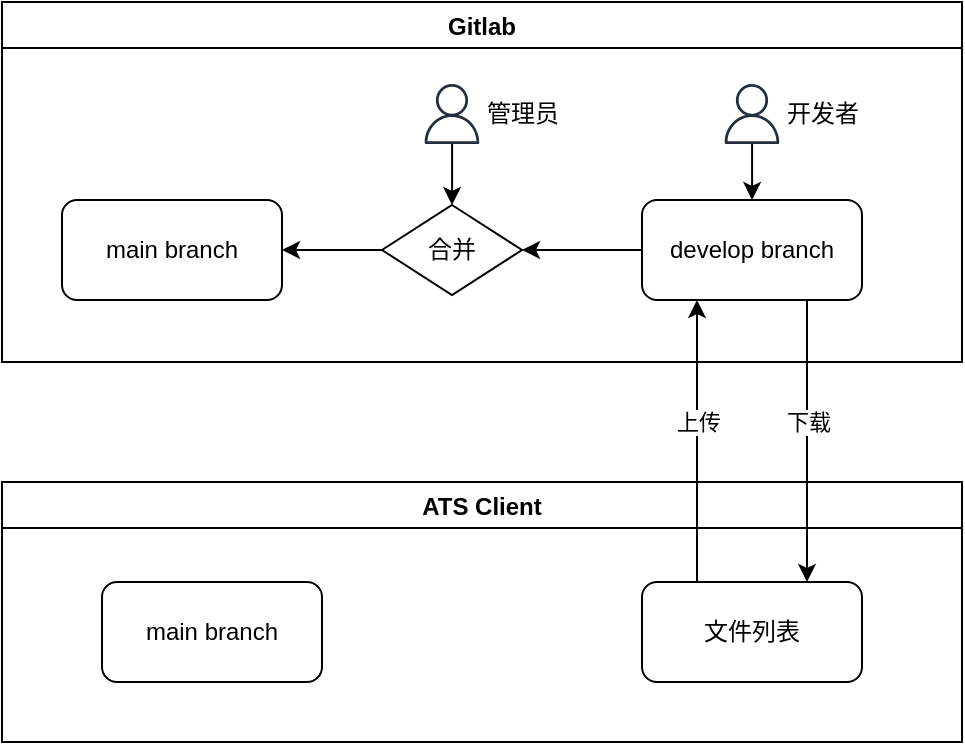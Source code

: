<mxfile version="17.3.0" type="github">
  <diagram id="JWHZXMgrpeEiZYdzucM5" name="第 1 页">
    <mxGraphModel dx="1038" dy="547" grid="1" gridSize="10" guides="1" tooltips="1" connect="1" arrows="1" fold="1" page="1" pageScale="1" pageWidth="827" pageHeight="1169" math="0" shadow="0">
      <root>
        <mxCell id="0" />
        <mxCell id="1" parent="0" />
        <mxCell id="f_67vPmNaKxFUw4pG06K-1" value="Gitlab" style="swimlane;" vertex="1" parent="1">
          <mxGeometry x="80" y="50" width="480" height="180" as="geometry" />
        </mxCell>
        <mxCell id="f_67vPmNaKxFUw4pG06K-2" value="main branch" style="rounded=1;whiteSpace=wrap;html=1;" vertex="1" parent="f_67vPmNaKxFUw4pG06K-1">
          <mxGeometry x="30" y="99" width="110" height="50" as="geometry" />
        </mxCell>
        <mxCell id="f_67vPmNaKxFUw4pG06K-12" style="edgeStyle=orthogonalEdgeStyle;rounded=0;orthogonalLoop=1;jettySize=auto;html=1;exitX=0;exitY=0.5;exitDx=0;exitDy=0;entryX=1;entryY=0.5;entryDx=0;entryDy=0;" edge="1" parent="f_67vPmNaKxFUw4pG06K-1" source="f_67vPmNaKxFUw4pG06K-3" target="f_67vPmNaKxFUw4pG06K-11">
          <mxGeometry relative="1" as="geometry" />
        </mxCell>
        <mxCell id="f_67vPmNaKxFUw4pG06K-3" value="develop branch" style="rounded=1;whiteSpace=wrap;html=1;" vertex="1" parent="f_67vPmNaKxFUw4pG06K-1">
          <mxGeometry x="320" y="99" width="110" height="50" as="geometry" />
        </mxCell>
        <mxCell id="f_67vPmNaKxFUw4pG06K-13" style="edgeStyle=orthogonalEdgeStyle;rounded=0;orthogonalLoop=1;jettySize=auto;html=1;exitX=0;exitY=0.5;exitDx=0;exitDy=0;" edge="1" parent="f_67vPmNaKxFUw4pG06K-1" source="f_67vPmNaKxFUw4pG06K-11" target="f_67vPmNaKxFUw4pG06K-2">
          <mxGeometry relative="1" as="geometry" />
        </mxCell>
        <mxCell id="f_67vPmNaKxFUw4pG06K-11" value="合并" style="rhombus;whiteSpace=wrap;html=1;" vertex="1" parent="f_67vPmNaKxFUw4pG06K-1">
          <mxGeometry x="190" y="101.5" width="70" height="45" as="geometry" />
        </mxCell>
        <mxCell id="f_67vPmNaKxFUw4pG06K-15" value="" style="edgeStyle=orthogonalEdgeStyle;rounded=0;orthogonalLoop=1;jettySize=auto;html=1;" edge="1" parent="f_67vPmNaKxFUw4pG06K-1" source="f_67vPmNaKxFUw4pG06K-14" target="f_67vPmNaKxFUw4pG06K-11">
          <mxGeometry relative="1" as="geometry" />
        </mxCell>
        <mxCell id="f_67vPmNaKxFUw4pG06K-14" value="" style="sketch=0;outlineConnect=0;fontColor=#232F3E;gradientColor=none;fillColor=#232F3D;strokeColor=none;dashed=0;verticalLabelPosition=bottom;verticalAlign=top;align=center;html=1;fontSize=12;fontStyle=0;aspect=fixed;pointerEvents=1;shape=mxgraph.aws4.user;" vertex="1" parent="f_67vPmNaKxFUw4pG06K-1">
          <mxGeometry x="210" y="41" width="30" height="30" as="geometry" />
        </mxCell>
        <mxCell id="f_67vPmNaKxFUw4pG06K-18" value="管理员" style="text;html=1;resizable=0;autosize=1;align=center;verticalAlign=middle;points=[];fillColor=none;strokeColor=none;rounded=0;" vertex="1" parent="f_67vPmNaKxFUw4pG06K-1">
          <mxGeometry x="235" y="46" width="50" height="20" as="geometry" />
        </mxCell>
        <mxCell id="f_67vPmNaKxFUw4pG06K-21" value="" style="edgeStyle=orthogonalEdgeStyle;rounded=0;orthogonalLoop=1;jettySize=auto;html=1;" edge="1" parent="f_67vPmNaKxFUw4pG06K-1" source="f_67vPmNaKxFUw4pG06K-19" target="f_67vPmNaKxFUw4pG06K-3">
          <mxGeometry relative="1" as="geometry" />
        </mxCell>
        <mxCell id="f_67vPmNaKxFUw4pG06K-19" value="" style="sketch=0;outlineConnect=0;fontColor=#232F3E;gradientColor=none;fillColor=#232F3D;strokeColor=none;dashed=0;verticalLabelPosition=bottom;verticalAlign=top;align=center;html=1;fontSize=12;fontStyle=0;aspect=fixed;pointerEvents=1;shape=mxgraph.aws4.user;" vertex="1" parent="f_67vPmNaKxFUw4pG06K-1">
          <mxGeometry x="360" y="41" width="30" height="30" as="geometry" />
        </mxCell>
        <mxCell id="f_67vPmNaKxFUw4pG06K-20" value="开发者" style="text;html=1;resizable=0;autosize=1;align=center;verticalAlign=middle;points=[];fillColor=none;strokeColor=none;rounded=0;" vertex="1" parent="f_67vPmNaKxFUw4pG06K-1">
          <mxGeometry x="385" y="46" width="50" height="20" as="geometry" />
        </mxCell>
        <mxCell id="f_67vPmNaKxFUw4pG06K-5" value="ATS Client" style="swimlane;" vertex="1" parent="1">
          <mxGeometry x="80" y="290" width="480" height="130" as="geometry" />
        </mxCell>
        <mxCell id="f_67vPmNaKxFUw4pG06K-6" value="main branch" style="rounded=1;whiteSpace=wrap;html=1;" vertex="1" parent="f_67vPmNaKxFUw4pG06K-5">
          <mxGeometry x="50" y="50" width="110" height="50" as="geometry" />
        </mxCell>
        <mxCell id="f_67vPmNaKxFUw4pG06K-7" value="文件列表" style="rounded=1;whiteSpace=wrap;html=1;" vertex="1" parent="f_67vPmNaKxFUw4pG06K-5">
          <mxGeometry x="320" y="50" width="110" height="50" as="geometry" />
        </mxCell>
        <mxCell id="f_67vPmNaKxFUw4pG06K-8" value="下载" style="edgeStyle=orthogonalEdgeStyle;rounded=0;orthogonalLoop=1;jettySize=auto;html=1;exitX=0.75;exitY=1;exitDx=0;exitDy=0;entryX=0.75;entryY=0;entryDx=0;entryDy=0;" edge="1" parent="1" source="f_67vPmNaKxFUw4pG06K-3" target="f_67vPmNaKxFUw4pG06K-7">
          <mxGeometry x="-0.143" relative="1" as="geometry">
            <mxPoint as="offset" />
          </mxGeometry>
        </mxCell>
        <mxCell id="f_67vPmNaKxFUw4pG06K-9" value="上传" style="edgeStyle=orthogonalEdgeStyle;rounded=0;orthogonalLoop=1;jettySize=auto;html=1;exitX=0.25;exitY=0;exitDx=0;exitDy=0;entryX=0.25;entryY=1;entryDx=0;entryDy=0;" edge="1" parent="1" source="f_67vPmNaKxFUw4pG06K-7" target="f_67vPmNaKxFUw4pG06K-3">
          <mxGeometry x="0.143" relative="1" as="geometry">
            <mxPoint as="offset" />
          </mxGeometry>
        </mxCell>
      </root>
    </mxGraphModel>
  </diagram>
</mxfile>
